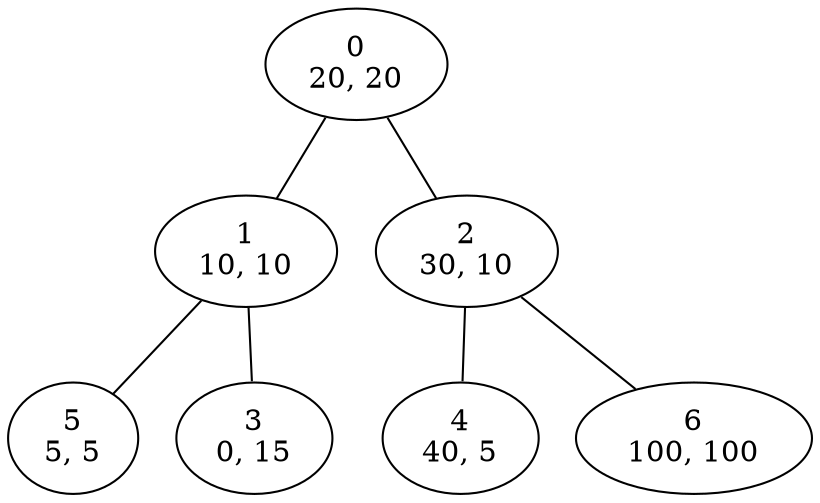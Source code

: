 graph g {
	graph [rankdir=BT]
	0 [label="0
20, 20"]
	1 [label="1
10, 10"]
	1 -- 0
	5 [label="5
5, 5"]
	5 -- 1
	3 [label="3
0, 15"]
	3 -- 1
	2 [label="2
30, 10"]
	2 -- 0
	4 [label="4
40, 5"]
	4 -- 2
	6 [label="6
100, 100"]
	6 -- 2
}
